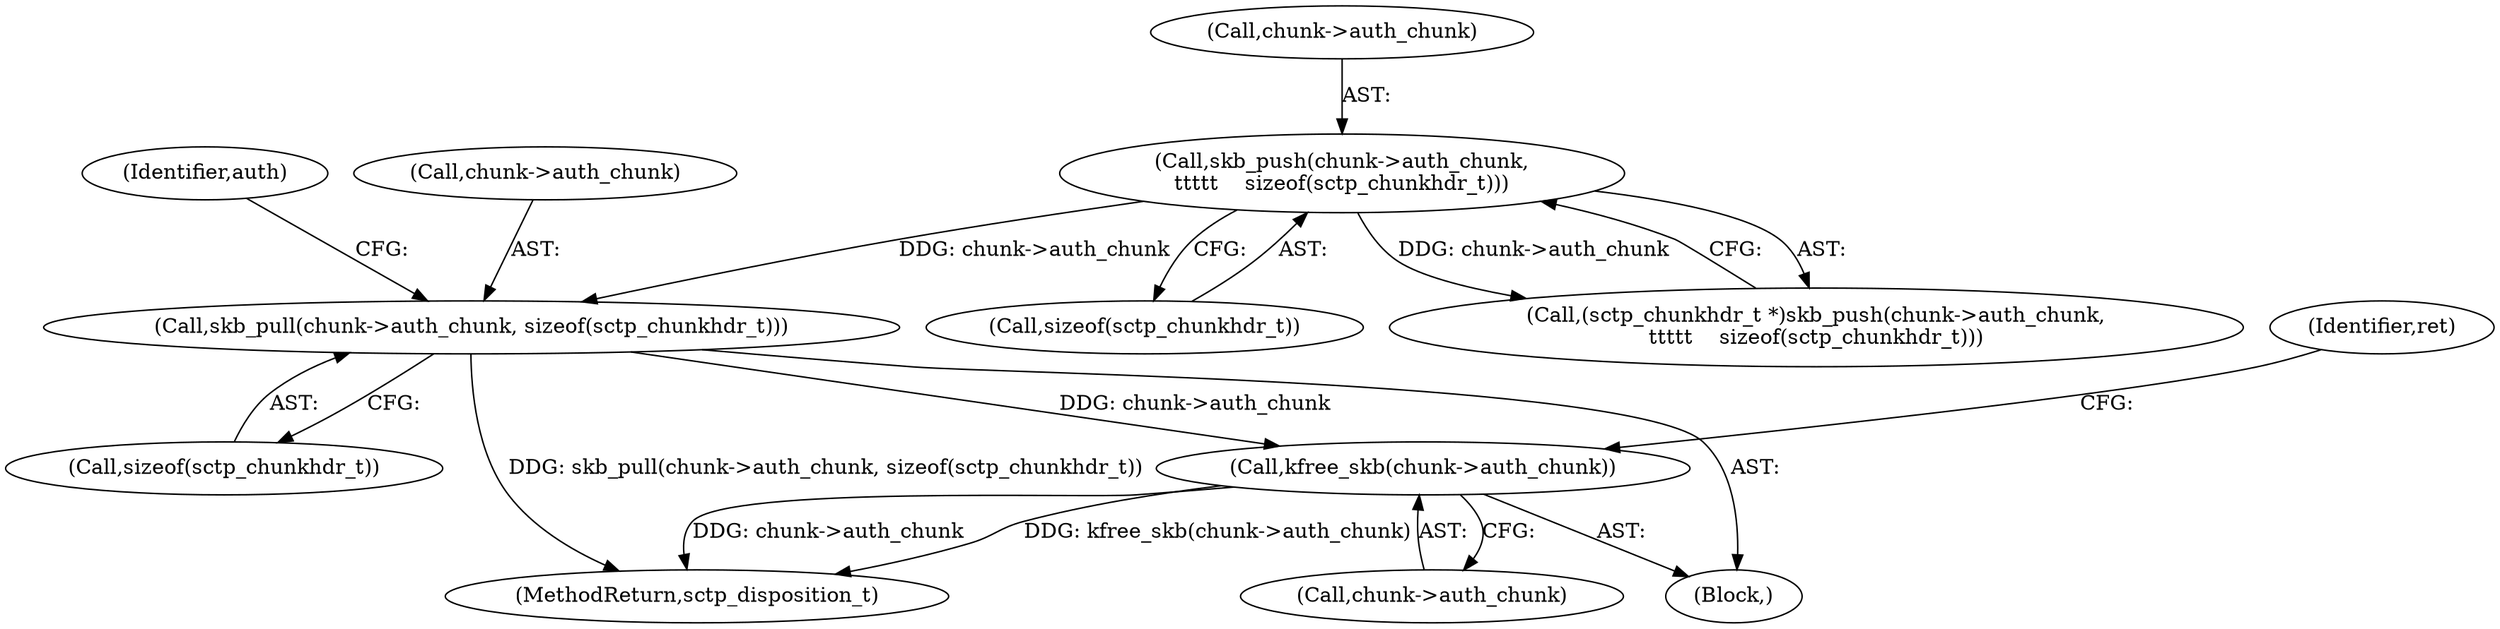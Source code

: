 digraph "0_linux_ec0223ec48a90cb605244b45f7c62de856403729@pointer" {
"1000394" [label="(Call,skb_pull(chunk->auth_chunk, sizeof(sctp_chunkhdr_t)))"];
"1000388" [label="(Call,skb_push(chunk->auth_chunk,\n\t\t\t\t\t    sizeof(sctp_chunkhdr_t)))"];
"1000416" [label="(Call,kfree_skb(chunk->auth_chunk))"];
"1000422" [label="(Identifier,ret)"];
"1000329" [label="(Block,)"];
"1000402" [label="(Identifier,auth)"];
"1000386" [label="(Call,(sctp_chunkhdr_t *)skb_push(chunk->auth_chunk,\n\t\t\t\t\t    sizeof(sctp_chunkhdr_t)))"];
"1000395" [label="(Call,chunk->auth_chunk)"];
"1000398" [label="(Call,sizeof(sctp_chunkhdr_t))"];
"1000392" [label="(Call,sizeof(sctp_chunkhdr_t))"];
"1000545" [label="(MethodReturn,sctp_disposition_t)"];
"1000417" [label="(Call,chunk->auth_chunk)"];
"1000394" [label="(Call,skb_pull(chunk->auth_chunk, sizeof(sctp_chunkhdr_t)))"];
"1000388" [label="(Call,skb_push(chunk->auth_chunk,\n\t\t\t\t\t    sizeof(sctp_chunkhdr_t)))"];
"1000389" [label="(Call,chunk->auth_chunk)"];
"1000416" [label="(Call,kfree_skb(chunk->auth_chunk))"];
"1000394" -> "1000329"  [label="AST: "];
"1000394" -> "1000398"  [label="CFG: "];
"1000395" -> "1000394"  [label="AST: "];
"1000398" -> "1000394"  [label="AST: "];
"1000402" -> "1000394"  [label="CFG: "];
"1000394" -> "1000545"  [label="DDG: skb_pull(chunk->auth_chunk, sizeof(sctp_chunkhdr_t))"];
"1000388" -> "1000394"  [label="DDG: chunk->auth_chunk"];
"1000394" -> "1000416"  [label="DDG: chunk->auth_chunk"];
"1000388" -> "1000386"  [label="AST: "];
"1000388" -> "1000392"  [label="CFG: "];
"1000389" -> "1000388"  [label="AST: "];
"1000392" -> "1000388"  [label="AST: "];
"1000386" -> "1000388"  [label="CFG: "];
"1000388" -> "1000386"  [label="DDG: chunk->auth_chunk"];
"1000416" -> "1000329"  [label="AST: "];
"1000416" -> "1000417"  [label="CFG: "];
"1000417" -> "1000416"  [label="AST: "];
"1000422" -> "1000416"  [label="CFG: "];
"1000416" -> "1000545"  [label="DDG: kfree_skb(chunk->auth_chunk)"];
"1000416" -> "1000545"  [label="DDG: chunk->auth_chunk"];
}
